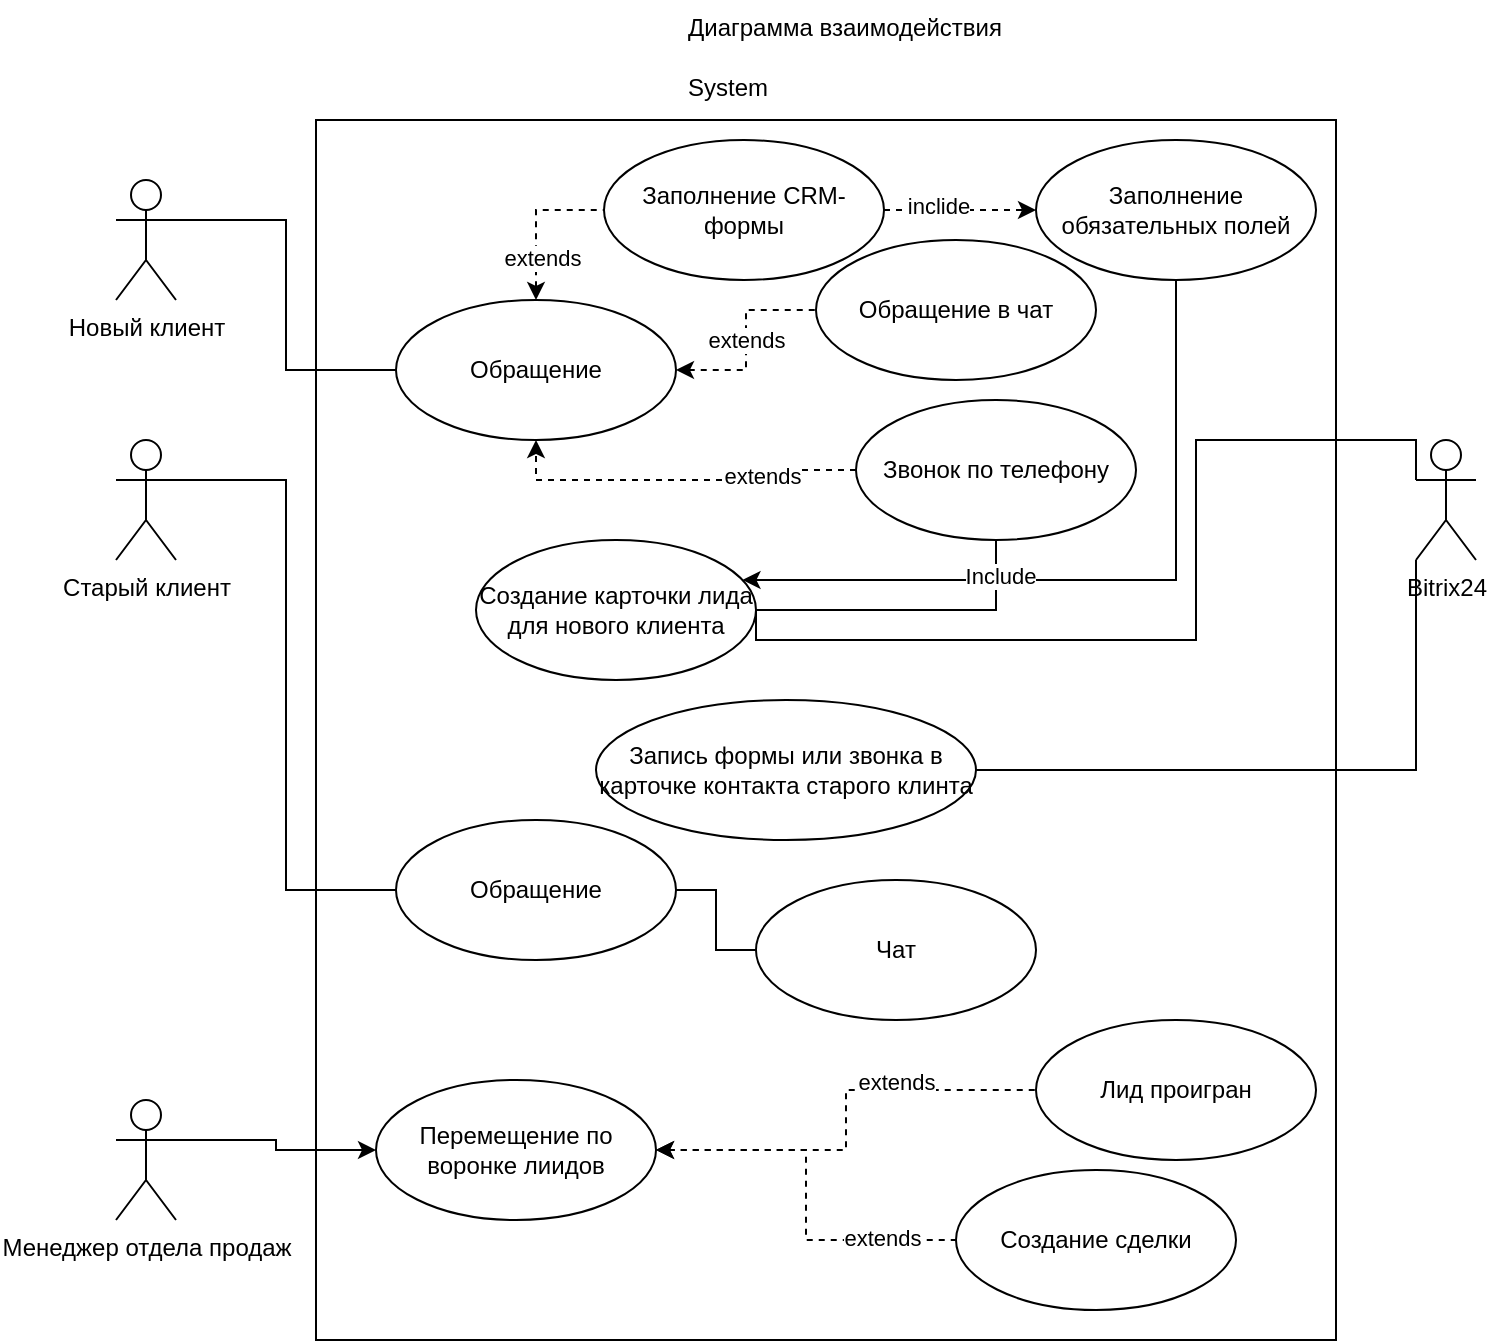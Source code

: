 <mxfile version="20.2.7" type="github">
  <diagram id="XsnP9Gn-Je08Z1eBndXY" name="Страница 1">
    <mxGraphModel dx="946" dy="576" grid="1" gridSize="10" guides="1" tooltips="1" connect="1" arrows="1" fold="1" page="1" pageScale="1" pageWidth="827" pageHeight="1169" math="0" shadow="0">
      <root>
        <mxCell id="0" />
        <mxCell id="1" parent="0" />
        <mxCell id="HoDFq3KGy2173wUJEBys-3" value="" style="html=1;" parent="1" vertex="1">
          <mxGeometry x="200" y="60" width="510" height="610" as="geometry" />
        </mxCell>
        <mxCell id="HoDFq3KGy2173wUJEBys-5" style="edgeStyle=orthogonalEdgeStyle;rounded=0;orthogonalLoop=1;jettySize=auto;html=1;exitX=1;exitY=0.333;exitDx=0;exitDy=0;exitPerimeter=0;endArrow=none;endFill=0;entryX=0;entryY=0.5;entryDx=0;entryDy=0;" parent="1" source="HoDFq3KGy2173wUJEBys-1" target="HoDFq3KGy2173wUJEBys-4" edge="1">
          <mxGeometry relative="1" as="geometry">
            <mxPoint x="260" y="190" as="targetPoint" />
          </mxGeometry>
        </mxCell>
        <mxCell id="HoDFq3KGy2173wUJEBys-1" value="Новый клиент" style="shape=umlActor;verticalLabelPosition=bottom;verticalAlign=top;html=1;" parent="1" vertex="1">
          <mxGeometry x="100" y="90" width="30" height="60" as="geometry" />
        </mxCell>
        <mxCell id="HoDFq3KGy2173wUJEBys-8" value="" style="edgeStyle=orthogonalEdgeStyle;rounded=0;orthogonalLoop=1;jettySize=auto;html=1;endArrow=none;endFill=0;dashed=1;startArrow=classic;startFill=1;entryX=0;entryY=0.5;entryDx=0;entryDy=0;" parent="1" source="HoDFq3KGy2173wUJEBys-4" target="HoDFq3KGy2173wUJEBys-7" edge="1">
          <mxGeometry relative="1" as="geometry" />
        </mxCell>
        <mxCell id="HoDFq3KGy2173wUJEBys-31" value="extends" style="edgeLabel;html=1;align=center;verticalAlign=middle;resizable=0;points=[];" parent="HoDFq3KGy2173wUJEBys-8" vertex="1" connectable="0">
          <mxGeometry x="-0.436" y="-3" relative="1" as="geometry">
            <mxPoint y="1" as="offset" />
          </mxGeometry>
        </mxCell>
        <mxCell id="HoDFq3KGy2173wUJEBys-39" value="extends" style="edgeStyle=orthogonalEdgeStyle;rounded=0;orthogonalLoop=1;jettySize=auto;html=1;startArrow=classic;startFill=1;endArrow=none;endFill=0;dashed=1;" parent="1" source="HoDFq3KGy2173wUJEBys-4" target="HoDFq3KGy2173wUJEBys-38" edge="1">
          <mxGeometry relative="1" as="geometry" />
        </mxCell>
        <mxCell id="HoDFq3KGy2173wUJEBys-4" value="Обращение" style="ellipse;whiteSpace=wrap;html=1;" parent="1" vertex="1">
          <mxGeometry x="240" y="150" width="140" height="70" as="geometry" />
        </mxCell>
        <mxCell id="HoDFq3KGy2173wUJEBys-6" value="System" style="text;strokeColor=none;fillColor=none;align=left;verticalAlign=top;spacingLeft=4;spacingRight=4;overflow=hidden;rotatable=0;points=[[0,0.5],[1,0.5]];portConstraint=eastwest;" parent="1" vertex="1">
          <mxGeometry x="380" y="30" width="100" height="26" as="geometry" />
        </mxCell>
        <mxCell id="HoDFq3KGy2173wUJEBys-34" value="" style="edgeStyle=orthogonalEdgeStyle;rounded=0;orthogonalLoop=1;jettySize=auto;html=1;startArrow=none;startFill=0;endArrow=classic;endFill=1;dashed=1;" parent="1" source="HoDFq3KGy2173wUJEBys-7" target="HoDFq3KGy2173wUJEBys-33" edge="1">
          <mxGeometry relative="1" as="geometry" />
        </mxCell>
        <mxCell id="HoDFq3KGy2173wUJEBys-35" value="inclide" style="edgeLabel;html=1;align=center;verticalAlign=middle;resizable=0;points=[];" parent="HoDFq3KGy2173wUJEBys-34" vertex="1" connectable="0">
          <mxGeometry x="-0.286" y="3" relative="1" as="geometry">
            <mxPoint y="1" as="offset" />
          </mxGeometry>
        </mxCell>
        <mxCell id="HoDFq3KGy2173wUJEBys-7" value="Заполнение CRM-формы" style="ellipse;whiteSpace=wrap;html=1;" parent="1" vertex="1">
          <mxGeometry x="344" y="70" width="140" height="70" as="geometry" />
        </mxCell>
        <mxCell id="HoDFq3KGy2173wUJEBys-10" style="edgeStyle=orthogonalEdgeStyle;rounded=0;orthogonalLoop=1;jettySize=auto;html=1;endArrow=classic;endFill=1;entryX=0.5;entryY=1;entryDx=0;entryDy=0;dashed=1;startArrow=none;startFill=0;" parent="1" source="HoDFq3KGy2173wUJEBys-9" target="HoDFq3KGy2173wUJEBys-4" edge="1">
          <mxGeometry relative="1" as="geometry" />
        </mxCell>
        <mxCell id="HoDFq3KGy2173wUJEBys-32" value="extends" style="edgeLabel;html=1;align=center;verticalAlign=middle;resizable=0;points=[];" parent="HoDFq3KGy2173wUJEBys-10" vertex="1" connectable="0">
          <mxGeometry x="-0.432" y="-2" relative="1" as="geometry">
            <mxPoint as="offset" />
          </mxGeometry>
        </mxCell>
        <mxCell id="HoDFq3KGy2173wUJEBys-30" style="edgeStyle=orthogonalEdgeStyle;rounded=0;orthogonalLoop=1;jettySize=auto;html=1;exitX=0.5;exitY=1;exitDx=0;exitDy=0;startArrow=none;startFill=0;endArrow=none;endFill=0;" parent="1" source="HoDFq3KGy2173wUJEBys-9" target="HoDFq3KGy2173wUJEBys-11" edge="1">
          <mxGeometry relative="1" as="geometry" />
        </mxCell>
        <mxCell id="HoDFq3KGy2173wUJEBys-9" value="Звонок по телефону" style="ellipse;whiteSpace=wrap;html=1;" parent="1" vertex="1">
          <mxGeometry x="470" y="200" width="140" height="70" as="geometry" />
        </mxCell>
        <mxCell id="HoDFq3KGy2173wUJEBys-11" value="Создание карточки лида для нового клиента" style="ellipse;whiteSpace=wrap;html=1;" parent="1" vertex="1">
          <mxGeometry x="280" y="270" width="140" height="70" as="geometry" />
        </mxCell>
        <mxCell id="HoDFq3KGy2173wUJEBys-25" style="edgeStyle=orthogonalEdgeStyle;rounded=0;orthogonalLoop=1;jettySize=auto;html=1;exitX=0;exitY=0.333;exitDx=0;exitDy=0;exitPerimeter=0;entryX=1;entryY=0.5;entryDx=0;entryDy=0;startArrow=none;startFill=0;endArrow=none;endFill=0;" parent="1" source="HoDFq3KGy2173wUJEBys-14" target="HoDFq3KGy2173wUJEBys-11" edge="1">
          <mxGeometry relative="1" as="geometry">
            <Array as="points">
              <mxPoint x="750" y="220" />
              <mxPoint x="640" y="220" />
              <mxPoint x="640" y="320" />
              <mxPoint x="420" y="320" />
            </Array>
          </mxGeometry>
        </mxCell>
        <mxCell id="HoDFq3KGy2173wUJEBys-27" style="edgeStyle=orthogonalEdgeStyle;rounded=0;orthogonalLoop=1;jettySize=auto;html=1;exitX=0;exitY=1;exitDx=0;exitDy=0;exitPerimeter=0;entryX=1;entryY=0.5;entryDx=0;entryDy=0;startArrow=none;startFill=0;endArrow=none;endFill=0;" parent="1" source="HoDFq3KGy2173wUJEBys-14" target="HoDFq3KGy2173wUJEBys-26" edge="1">
          <mxGeometry relative="1" as="geometry" />
        </mxCell>
        <mxCell id="HoDFq3KGy2173wUJEBys-14" value="Bitrix24" style="shape=umlActor;verticalLabelPosition=bottom;verticalAlign=top;html=1;" parent="1" vertex="1">
          <mxGeometry x="750" y="220" width="30" height="60" as="geometry" />
        </mxCell>
        <mxCell id="HoDFq3KGy2173wUJEBys-24" style="edgeStyle=orthogonalEdgeStyle;rounded=0;orthogonalLoop=1;jettySize=auto;html=1;exitX=1;exitY=0.333;exitDx=0;exitDy=0;exitPerimeter=0;entryX=0;entryY=0.5;entryDx=0;entryDy=0;startArrow=none;startFill=0;endArrow=none;endFill=0;" parent="1" source="HoDFq3KGy2173wUJEBys-20" target="HoDFq3KGy2173wUJEBys-23" edge="1">
          <mxGeometry relative="1" as="geometry" />
        </mxCell>
        <mxCell id="HoDFq3KGy2173wUJEBys-20" value="Старый клиент" style="shape=umlActor;verticalLabelPosition=bottom;verticalAlign=top;html=1;" parent="1" vertex="1">
          <mxGeometry x="100" y="220" width="30" height="60" as="geometry" />
        </mxCell>
        <mxCell id="HoDFq3KGy2173wUJEBys-29" value="" style="edgeStyle=orthogonalEdgeStyle;rounded=0;orthogonalLoop=1;jettySize=auto;html=1;startArrow=none;startFill=0;endArrow=none;endFill=0;" parent="1" source="HoDFq3KGy2173wUJEBys-23" target="HoDFq3KGy2173wUJEBys-28" edge="1">
          <mxGeometry relative="1" as="geometry" />
        </mxCell>
        <mxCell id="HoDFq3KGy2173wUJEBys-23" value="Обращение" style="ellipse;whiteSpace=wrap;html=1;" parent="1" vertex="1">
          <mxGeometry x="240" y="410" width="140" height="70" as="geometry" />
        </mxCell>
        <mxCell id="HoDFq3KGy2173wUJEBys-26" value="Запись формы или звонка в карточке контакта старого клинта" style="ellipse;whiteSpace=wrap;html=1;" parent="1" vertex="1">
          <mxGeometry x="340" y="350" width="190" height="70" as="geometry" />
        </mxCell>
        <mxCell id="HoDFq3KGy2173wUJEBys-28" value="Чат" style="ellipse;whiteSpace=wrap;html=1;" parent="1" vertex="1">
          <mxGeometry x="420" y="440" width="140" height="70" as="geometry" />
        </mxCell>
        <mxCell id="HoDFq3KGy2173wUJEBys-36" style="edgeStyle=orthogonalEdgeStyle;rounded=0;orthogonalLoop=1;jettySize=auto;html=1;exitX=0.5;exitY=1;exitDx=0;exitDy=0;startArrow=none;startFill=0;endArrow=classic;endFill=1;" parent="1" source="HoDFq3KGy2173wUJEBys-33" target="HoDFq3KGy2173wUJEBys-11" edge="1">
          <mxGeometry relative="1" as="geometry">
            <Array as="points">
              <mxPoint x="630" y="290" />
            </Array>
          </mxGeometry>
        </mxCell>
        <mxCell id="HoDFq3KGy2173wUJEBys-37" value="Include" style="edgeLabel;html=1;align=center;verticalAlign=middle;resizable=0;points=[];" parent="HoDFq3KGy2173wUJEBys-36" vertex="1" connectable="0">
          <mxGeometry x="0.298" y="-2" relative="1" as="geometry">
            <mxPoint as="offset" />
          </mxGeometry>
        </mxCell>
        <mxCell id="HoDFq3KGy2173wUJEBys-33" value="Заполнение обязательных полей" style="ellipse;whiteSpace=wrap;html=1;" parent="1" vertex="1">
          <mxGeometry x="560" y="70" width="140" height="70" as="geometry" />
        </mxCell>
        <mxCell id="HoDFq3KGy2173wUJEBys-38" value="Обращение в чат" style="ellipse;whiteSpace=wrap;html=1;" parent="1" vertex="1">
          <mxGeometry x="450" y="120" width="140" height="70" as="geometry" />
        </mxCell>
        <mxCell id="HoDFq3KGy2173wUJEBys-43" style="edgeStyle=orthogonalEdgeStyle;rounded=0;orthogonalLoop=1;jettySize=auto;html=1;exitX=1;exitY=0.333;exitDx=0;exitDy=0;exitPerimeter=0;startArrow=none;startFill=0;endArrow=classic;endFill=1;" parent="1" source="HoDFq3KGy2173wUJEBys-40" target="HoDFq3KGy2173wUJEBys-42" edge="1">
          <mxGeometry relative="1" as="geometry" />
        </mxCell>
        <mxCell id="HoDFq3KGy2173wUJEBys-40" value="Менеджер отдела продаж" style="shape=umlActor;verticalLabelPosition=bottom;verticalAlign=top;html=1;" parent="1" vertex="1">
          <mxGeometry x="100" y="550" width="30" height="60" as="geometry" />
        </mxCell>
        <mxCell id="HoDFq3KGy2173wUJEBys-45" value="" style="edgeStyle=orthogonalEdgeStyle;rounded=0;orthogonalLoop=1;jettySize=auto;html=1;startArrow=classic;startFill=1;endArrow=none;endFill=0;dashed=1;" parent="1" source="HoDFq3KGy2173wUJEBys-42" target="HoDFq3KGy2173wUJEBys-44" edge="1">
          <mxGeometry relative="1" as="geometry" />
        </mxCell>
        <mxCell id="HoDFq3KGy2173wUJEBys-48" value="extends" style="edgeLabel;html=1;align=center;verticalAlign=middle;resizable=0;points=[];" parent="HoDFq3KGy2173wUJEBys-45" vertex="1" connectable="0">
          <mxGeometry x="0.364" y="4" relative="1" as="geometry">
            <mxPoint as="offset" />
          </mxGeometry>
        </mxCell>
        <mxCell id="HoDFq3KGy2173wUJEBys-42" value="Перемещение по воронке лиидов" style="ellipse;whiteSpace=wrap;html=1;" parent="1" vertex="1">
          <mxGeometry x="230" y="540" width="140" height="70" as="geometry" />
        </mxCell>
        <mxCell id="HoDFq3KGy2173wUJEBys-44" value="Лид проигран" style="ellipse;whiteSpace=wrap;html=1;" parent="1" vertex="1">
          <mxGeometry x="560" y="510" width="140" height="70" as="geometry" />
        </mxCell>
        <mxCell id="HoDFq3KGy2173wUJEBys-46" value="Создание сделки" style="ellipse;whiteSpace=wrap;html=1;" parent="1" vertex="1">
          <mxGeometry x="520" y="585" width="140" height="70" as="geometry" />
        </mxCell>
        <mxCell id="HoDFq3KGy2173wUJEBys-47" value="" style="edgeStyle=orthogonalEdgeStyle;rounded=0;orthogonalLoop=1;jettySize=auto;html=1;startArrow=classic;startFill=1;endArrow=none;endFill=0;dashed=1;entryX=0;entryY=0.5;entryDx=0;entryDy=0;" parent="1" source="HoDFq3KGy2173wUJEBys-42" target="HoDFq3KGy2173wUJEBys-46" edge="1">
          <mxGeometry relative="1" as="geometry">
            <mxPoint x="380" y="585" as="sourcePoint" />
            <mxPoint x="440" y="560" as="targetPoint" />
          </mxGeometry>
        </mxCell>
        <mxCell id="HoDFq3KGy2173wUJEBys-49" value="extends" style="edgeLabel;html=1;align=center;verticalAlign=middle;resizable=0;points=[];" parent="HoDFq3KGy2173wUJEBys-47" vertex="1" connectable="0">
          <mxGeometry x="0.621" y="1" relative="1" as="geometry">
            <mxPoint as="offset" />
          </mxGeometry>
        </mxCell>
        <mxCell id="f1ICiX7RHzptKYZJ7hzD-1" value="Диаграмма взаимодействия" style="text;strokeColor=none;fillColor=none;align=left;verticalAlign=top;spacingLeft=4;spacingRight=4;overflow=hidden;rotatable=0;points=[[0,0.5],[1,0.5]];portConstraint=eastwest;" vertex="1" parent="1">
          <mxGeometry x="380" width="190" height="26" as="geometry" />
        </mxCell>
      </root>
    </mxGraphModel>
  </diagram>
</mxfile>
